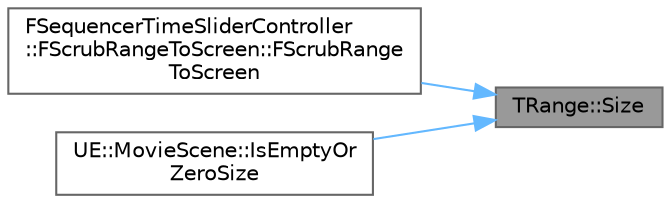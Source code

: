 digraph "TRange::Size"
{
 // INTERACTIVE_SVG=YES
 // LATEX_PDF_SIZE
  bgcolor="transparent";
  edge [fontname=Helvetica,fontsize=10,labelfontname=Helvetica,labelfontsize=10];
  node [fontname=Helvetica,fontsize=10,shape=box,height=0.2,width=0.4];
  rankdir="RL";
  Node1 [id="Node000001",label="TRange::Size",height=0.2,width=0.4,color="gray40", fillcolor="grey60", style="filled", fontcolor="black",tooltip="Compute the size (diameter, length, width) of this range."];
  Node1 -> Node2 [id="edge1_Node000001_Node000002",dir="back",color="steelblue1",style="solid",tooltip=" "];
  Node2 [id="Node000002",label="FSequencerTimeSliderController\l::FScrubRangeToScreen::FScrubRange\lToScreen",height=0.2,width=0.4,color="grey40", fillcolor="white", style="filled",URL="$d6/d02/structFSequencerTimeSliderController_1_1FScrubRangeToScreen.html#a463898d64b88be2b0ed8c83d8a9f201f",tooltip=" "];
  Node1 -> Node3 [id="edge2_Node000001_Node000003",dir="back",color="steelblue1",style="solid",tooltip=" "];
  Node3 [id="Node000003",label="UE::MovieScene::IsEmptyOr\lZeroSize",height=0.2,width=0.4,color="grey40", fillcolor="white", style="filled",URL="$d1/dd1/namespaceUE_1_1MovieScene.html#a9e5c5b20ff25bbe73cf23183cffafb4e",tooltip="Return whether the given range is empty or zero frames wide."];
}
